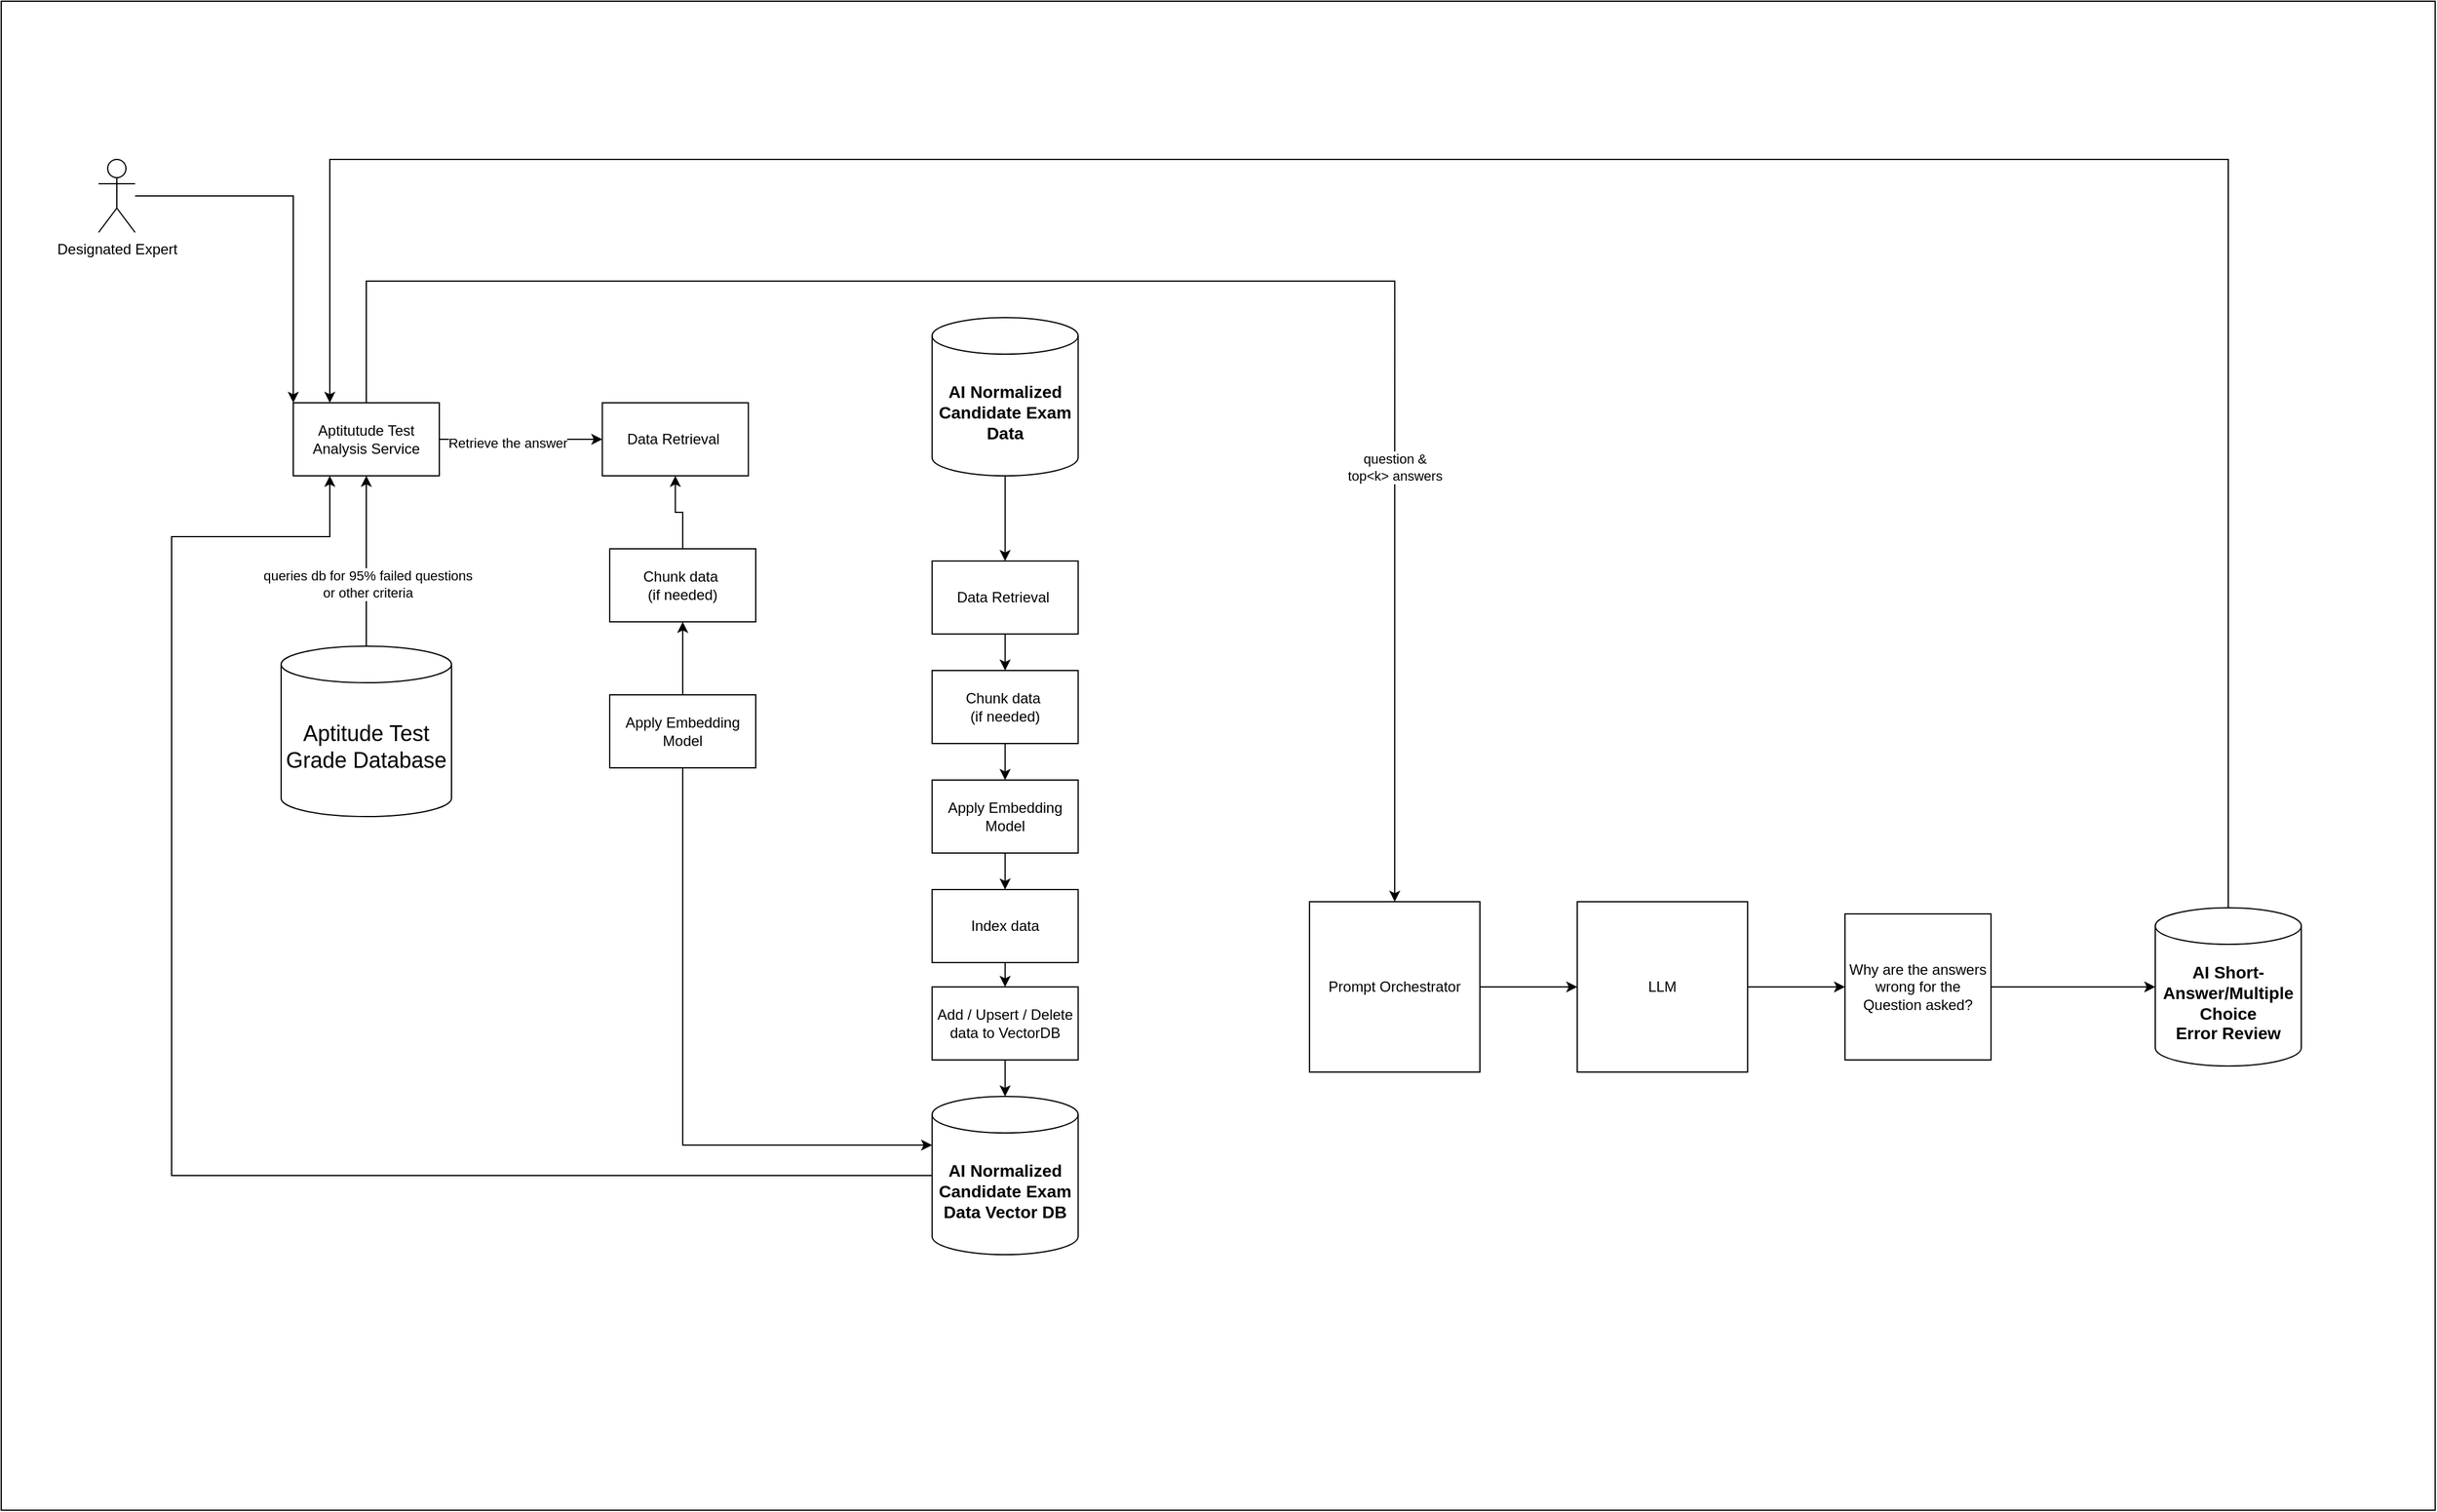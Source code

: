 <mxfile>
    <diagram id="c8eGWL0HmQjvU35PgFL1" name="Page-1">
        <mxGraphModel dx="2066" dy="-2749" grid="1" gridSize="10" guides="1" tooltips="1" connect="1" arrows="1" fold="1" page="1" pageScale="1" pageWidth="850" pageHeight="1100" math="0" shadow="0">
            <root>
                <mxCell id="0"/>
                <mxCell id="1" parent="0"/>
                <mxCell id="2" value="" style="rounded=0;whiteSpace=wrap;html=1;" vertex="1" parent="1">
                    <mxGeometry x="-60" y="3720" width="2000" height="1240" as="geometry"/>
                </mxCell>
                <mxCell id="3" style="edgeStyle=orthogonalEdgeStyle;rounded=0;orthogonalLoop=1;jettySize=auto;html=1;entryX=0.5;entryY=1;entryDx=0;entryDy=0;" edge="1" parent="1" source="5" target="10">
                    <mxGeometry relative="1" as="geometry"/>
                </mxCell>
                <mxCell id="4" value="queries db for 95% failed questions&lt;br&gt;or other criteria" style="edgeLabel;html=1;align=center;verticalAlign=middle;resizable=0;points=[];" vertex="1" connectable="0" parent="3">
                    <mxGeometry x="-0.262" y="-1" relative="1" as="geometry">
                        <mxPoint as="offset"/>
                    </mxGeometry>
                </mxCell>
                <mxCell id="5" value="&lt;div style=&quot;font-size: 18px;&quot;&gt;Aptitude Test Grade Database&lt;/div&gt;" style="shape=cylinder3;whiteSpace=wrap;html=1;boundedLbl=1;backgroundOutline=1;size=15;" vertex="1" parent="1">
                    <mxGeometry x="170.0" y="4250" width="140" height="140" as="geometry"/>
                </mxCell>
                <mxCell id="6" style="edgeStyle=orthogonalEdgeStyle;rounded=0;orthogonalLoop=1;jettySize=auto;html=1;" edge="1" parent="1" source="10" target="33">
                    <mxGeometry relative="1" as="geometry"/>
                </mxCell>
                <mxCell id="7" value="Retrieve the answer" style="edgeLabel;html=1;align=center;verticalAlign=middle;resizable=0;points=[];" vertex="1" connectable="0" parent="6">
                    <mxGeometry x="-0.327" y="-3" relative="1" as="geometry">
                        <mxPoint x="11" as="offset"/>
                    </mxGeometry>
                </mxCell>
                <mxCell id="8" style="edgeStyle=orthogonalEdgeStyle;rounded=0;orthogonalLoop=1;jettySize=auto;html=1;entryX=0.5;entryY=0;entryDx=0;entryDy=0;" edge="1" parent="1" source="10" target="27">
                    <mxGeometry relative="1" as="geometry">
                        <Array as="points">
                            <mxPoint x="240" y="3950"/>
                            <mxPoint x="1085" y="3950"/>
                        </Array>
                    </mxGeometry>
                </mxCell>
                <mxCell id="9" value="question &amp;amp;&lt;br&gt;top&amp;lt;k&amp;gt; answers" style="edgeLabel;html=1;align=center;verticalAlign=middle;resizable=0;points=[];" vertex="1" connectable="0" parent="8">
                    <mxGeometry x="0.509" relative="1" as="geometry">
                        <mxPoint as="offset"/>
                    </mxGeometry>
                </mxCell>
                <mxCell id="10" value="Aptitutude Test Analysis Service" style="rounded=0;whiteSpace=wrap;html=1;" vertex="1" parent="1">
                    <mxGeometry x="180.0" y="4050" width="120" height="60" as="geometry"/>
                </mxCell>
                <mxCell id="11" style="edgeStyle=orthogonalEdgeStyle;rounded=0;orthogonalLoop=1;jettySize=auto;html=1;entryX=0;entryY=0;entryDx=0;entryDy=0;" edge="1" parent="1" source="12" target="10">
                    <mxGeometry relative="1" as="geometry"/>
                </mxCell>
                <mxCell id="12" value="Designated Expert" style="shape=umlActor;verticalLabelPosition=bottom;verticalAlign=top;html=1;outlineConnect=0;" vertex="1" parent="1">
                    <mxGeometry x="20" y="3850" width="30" height="60" as="geometry"/>
                </mxCell>
                <mxCell id="13" style="edgeStyle=orthogonalEdgeStyle;rounded=0;orthogonalLoop=1;jettySize=auto;html=1;" edge="1" parent="1" source="14" target="16">
                    <mxGeometry relative="1" as="geometry"/>
                </mxCell>
                <mxCell id="14" value="&lt;b style=&quot;font-size: 14px;&quot;&gt;AI Normalized Candidate Exam Data&lt;/b&gt;" style="shape=cylinder3;whiteSpace=wrap;html=1;boundedLbl=1;backgroundOutline=1;size=15;strokeColor=default;align=center;verticalAlign=middle;fontFamily=Helvetica;fontSize=12;fontColor=default;fillColor=default;" vertex="1" parent="1">
                    <mxGeometry x="704.91" y="3980" width="120" height="130" as="geometry"/>
                </mxCell>
                <mxCell id="15" style="edgeStyle=orthogonalEdgeStyle;rounded=0;orthogonalLoop=1;jettySize=auto;html=1;exitX=0.5;exitY=1;exitDx=0;exitDy=0;entryX=0.5;entryY=0;entryDx=0;entryDy=0;" edge="1" parent="1" source="16" target="24">
                    <mxGeometry relative="1" as="geometry">
                        <mxPoint x="594.91" y="4270" as="targetPoint"/>
                    </mxGeometry>
                </mxCell>
                <mxCell id="16" value="Data Retrieval&amp;nbsp;" style="rounded=0;whiteSpace=wrap;html=1;" vertex="1" parent="1">
                    <mxGeometry x="704.91" y="4180" width="120" height="60" as="geometry"/>
                </mxCell>
                <mxCell id="17" style="edgeStyle=orthogonalEdgeStyle;rounded=0;orthogonalLoop=1;jettySize=auto;html=1;" edge="1" parent="1" source="18" target="26">
                    <mxGeometry relative="1" as="geometry"/>
                </mxCell>
                <mxCell id="18" value="Add / Upsert / Delete data to VectorDB" style="rounded=0;whiteSpace=wrap;html=1;" vertex="1" parent="1">
                    <mxGeometry x="704.91" y="4530" width="120" height="60" as="geometry"/>
                </mxCell>
                <mxCell id="19" style="edgeStyle=orthogonalEdgeStyle;rounded=0;orthogonalLoop=1;jettySize=auto;html=1;exitX=0.5;exitY=1;exitDx=0;exitDy=0;entryX=0.5;entryY=0;entryDx=0;entryDy=0;" edge="1" parent="1" source="21" target="18">
                    <mxGeometry relative="1" as="geometry"/>
                </mxCell>
                <mxCell id="20" value="" style="edgeStyle=orthogonalEdgeStyle;rounded=0;orthogonalLoop=1;jettySize=auto;html=1;startArrow=classic;startFill=1;endArrow=none;endFill=0;" edge="1" parent="1" source="21" target="22">
                    <mxGeometry relative="1" as="geometry"/>
                </mxCell>
                <mxCell id="21" value="Index data" style="rounded=0;whiteSpace=wrap;html=1;" vertex="1" parent="1">
                    <mxGeometry x="704.91" y="4450" width="120" height="60" as="geometry"/>
                </mxCell>
                <mxCell id="22" value="Apply Embedding Model" style="rounded=0;whiteSpace=wrap;html=1;" vertex="1" parent="1">
                    <mxGeometry x="704.91" y="4360" width="120" height="60" as="geometry"/>
                </mxCell>
                <mxCell id="23" style="edgeStyle=orthogonalEdgeStyle;rounded=0;orthogonalLoop=1;jettySize=auto;html=1;entryX=0.5;entryY=0;entryDx=0;entryDy=0;" edge="1" parent="1" source="24" target="22">
                    <mxGeometry relative="1" as="geometry"/>
                </mxCell>
                <mxCell id="24" value="Chunk data&amp;nbsp;&lt;div&gt;(if needed)&lt;/div&gt;" style="rounded=0;whiteSpace=wrap;html=1;" vertex="1" parent="1">
                    <mxGeometry x="704.91" y="4270" width="120" height="60" as="geometry"/>
                </mxCell>
                <mxCell id="25" style="edgeStyle=orthogonalEdgeStyle;rounded=0;orthogonalLoop=1;jettySize=auto;html=1;entryX=0.25;entryY=1;entryDx=0;entryDy=0;" edge="1" parent="1" source="26" target="10">
                    <mxGeometry relative="1" as="geometry">
                        <Array as="points">
                            <mxPoint x="80" y="4685"/>
                            <mxPoint x="80" y="4160"/>
                            <mxPoint x="210" y="4160"/>
                        </Array>
                    </mxGeometry>
                </mxCell>
                <mxCell id="26" value="&lt;b style=&quot;font-size: 14px;&quot;&gt;AI Normalized Candidate Exam Data Vector DB&lt;/b&gt;" style="shape=cylinder3;whiteSpace=wrap;html=1;boundedLbl=1;backgroundOutline=1;size=15;strokeColor=default;align=center;verticalAlign=middle;fontFamily=Helvetica;fontSize=12;fontColor=default;fillColor=default;" vertex="1" parent="1">
                    <mxGeometry x="704.91" y="4620" width="120" height="130" as="geometry"/>
                </mxCell>
                <mxCell id="27" value="Prompt Orchestrator" style="whiteSpace=wrap;html=1;aspect=fixed;" vertex="1" parent="1">
                    <mxGeometry x="1015.05" y="4460" width="140" height="140" as="geometry"/>
                </mxCell>
                <mxCell id="28" style="edgeStyle=orthogonalEdgeStyle;rounded=0;orthogonalLoop=1;jettySize=auto;html=1;" edge="1" parent="1" source="29">
                    <mxGeometry relative="1" as="geometry">
                        <mxPoint x="1455.05" y="4530" as="targetPoint"/>
                    </mxGeometry>
                </mxCell>
                <mxCell id="29" value="LLM" style="whiteSpace=wrap;html=1;aspect=fixed;" vertex="1" parent="1">
                    <mxGeometry x="1235.05" y="4460" width="140" height="140" as="geometry"/>
                </mxCell>
                <mxCell id="30" value="" style="edgeStyle=orthogonalEdgeStyle;rounded=0;orthogonalLoop=1;jettySize=auto;html=1;" edge="1" parent="1" source="27" target="29">
                    <mxGeometry relative="1" as="geometry"/>
                </mxCell>
                <mxCell id="31" style="edgeStyle=orthogonalEdgeStyle;rounded=0;orthogonalLoop=1;jettySize=auto;html=1;" edge="1" parent="1" source="32" target="40">
                    <mxGeometry relative="1" as="geometry"/>
                </mxCell>
                <mxCell id="32" value="Why are the answers wrong for the Question asked?" style="whiteSpace=wrap;html=1;aspect=fixed;" vertex="1" parent="1">
                    <mxGeometry x="1455.05" y="4470" width="120" height="120" as="geometry"/>
                </mxCell>
                <mxCell id="33" value="Data Retrieval&amp;nbsp;" style="rounded=0;whiteSpace=wrap;html=1;" vertex="1" parent="1">
                    <mxGeometry x="433.91" y="4050" width="120" height="60" as="geometry"/>
                </mxCell>
                <mxCell id="34" style="edgeStyle=orthogonalEdgeStyle;rounded=0;orthogonalLoop=1;jettySize=auto;html=1;entryX=0.5;entryY=1;entryDx=0;entryDy=0;" edge="1" parent="1" source="36" target="38">
                    <mxGeometry relative="1" as="geometry"/>
                </mxCell>
                <mxCell id="35" style="edgeStyle=orthogonalEdgeStyle;rounded=0;orthogonalLoop=1;jettySize=auto;html=1;entryX=0;entryY=0;entryDx=0;entryDy=40;entryPerimeter=0;" edge="1" parent="1" source="36" target="26">
                    <mxGeometry relative="1" as="geometry">
                        <Array as="points">
                            <mxPoint x="500" y="4660"/>
                        </Array>
                    </mxGeometry>
                </mxCell>
                <mxCell id="36" value="Apply Embedding Model" style="rounded=0;whiteSpace=wrap;html=1;" vertex="1" parent="1">
                    <mxGeometry x="440" y="4290" width="120" height="60" as="geometry"/>
                </mxCell>
                <mxCell id="37" style="edgeStyle=orthogonalEdgeStyle;rounded=0;orthogonalLoop=1;jettySize=auto;html=1;exitX=0.5;exitY=0;exitDx=0;exitDy=0;entryX=0.5;entryY=1;entryDx=0;entryDy=0;" edge="1" parent="1" source="38" target="33">
                    <mxGeometry relative="1" as="geometry"/>
                </mxCell>
                <mxCell id="38" value="Chunk data&amp;nbsp;&lt;div&gt;(if needed)&lt;/div&gt;" style="rounded=0;whiteSpace=wrap;html=1;" vertex="1" parent="1">
                    <mxGeometry x="440" y="4170" width="120" height="60" as="geometry"/>
                </mxCell>
                <mxCell id="39" style="edgeStyle=orthogonalEdgeStyle;rounded=0;orthogonalLoop=1;jettySize=auto;html=1;entryX=0.25;entryY=0;entryDx=0;entryDy=0;" edge="1" parent="1" source="40" target="10">
                    <mxGeometry relative="1" as="geometry">
                        <Array as="points">
                            <mxPoint x="1770" y="3850"/>
                            <mxPoint x="210" y="3850"/>
                        </Array>
                    </mxGeometry>
                </mxCell>
                <mxCell id="40" value="&lt;b style=&quot;font-size: 14px;&quot;&gt;AI Short-Answer/Multiple Choice&lt;br&gt;Error Review&lt;br&gt;&lt;/b&gt;" style="shape=cylinder3;whiteSpace=wrap;html=1;boundedLbl=1;backgroundOutline=1;size=15;strokeColor=default;align=center;verticalAlign=middle;fontFamily=Helvetica;fontSize=12;fontColor=default;fillColor=default;" vertex="1" parent="1">
                    <mxGeometry x="1710" y="4465" width="120" height="130" as="geometry"/>
                </mxCell>
            </root>
        </mxGraphModel>
    </diagram>
</mxfile>